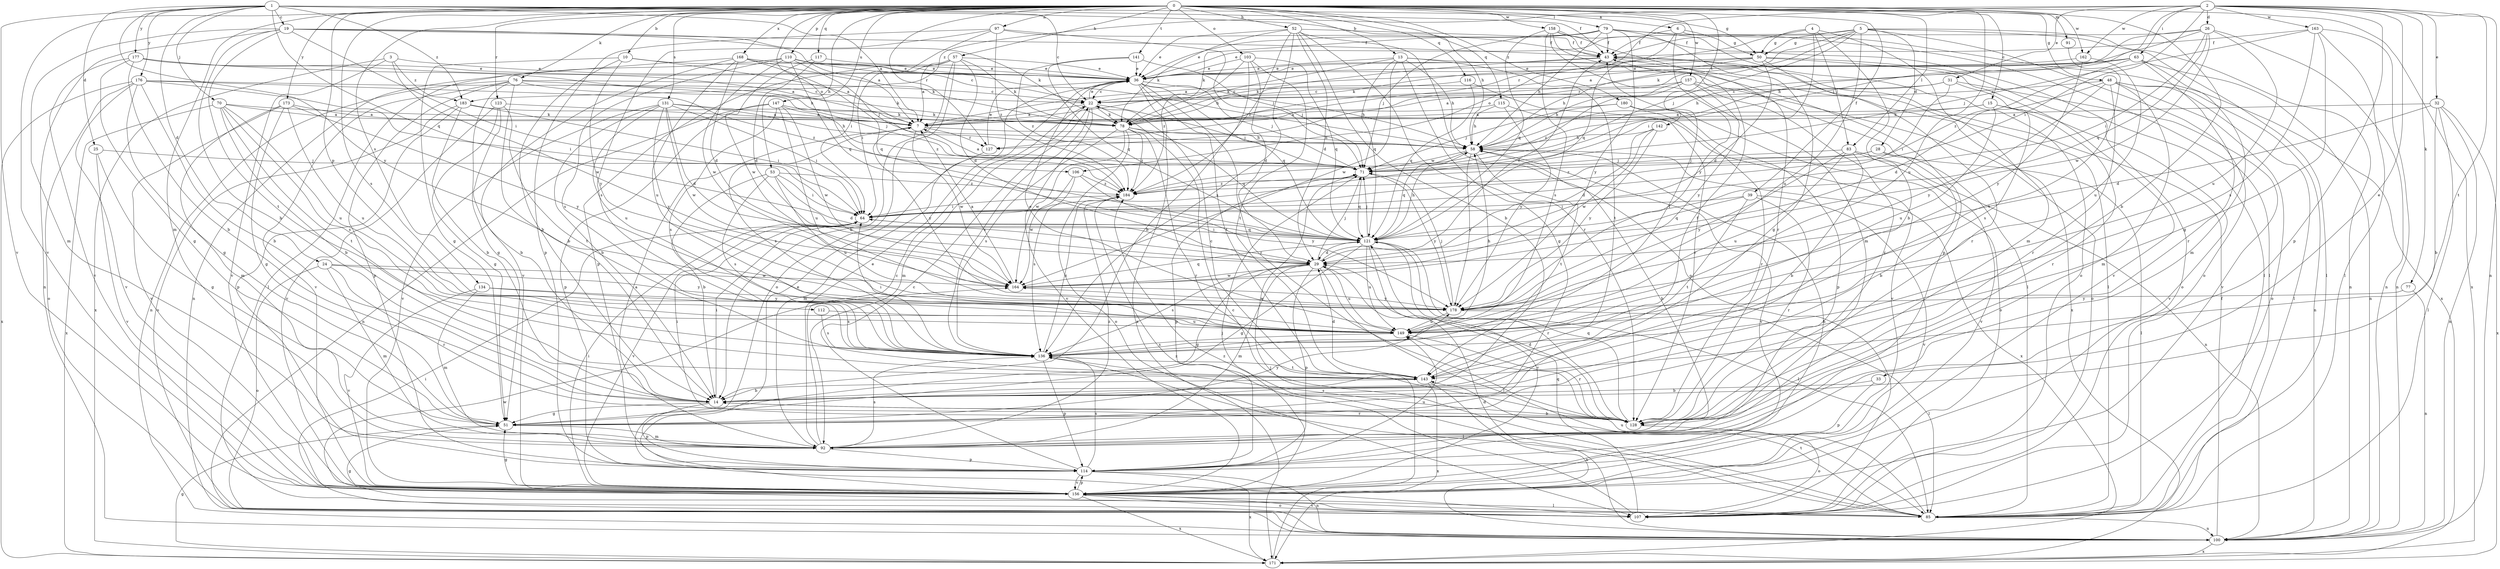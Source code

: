 strict digraph  {
0;
1;
2;
3;
4;
5;
6;
7;
10;
13;
14;
15;
19;
22;
24;
25;
26;
28;
29;
31;
32;
33;
36;
39;
43;
48;
50;
51;
52;
53;
57;
58;
63;
64;
70;
71;
76;
77;
78;
79;
83;
85;
91;
92;
97;
100;
103;
106;
107;
110;
112;
114;
115;
116;
117;
121;
123;
127;
128;
131;
134;
136;
141;
142;
143;
147;
149;
156;
157;
158;
162;
163;
164;
168;
171;
173;
176;
177;
178;
180;
183;
184;
0 -> 6  [label=a];
0 -> 10  [label=b];
0 -> 13  [label=b];
0 -> 14  [label=b];
0 -> 15  [label=c];
0 -> 39  [label=f];
0 -> 48  [label=g];
0 -> 52  [label=h];
0 -> 53  [label=h];
0 -> 57  [label=h];
0 -> 76  [label=k];
0 -> 79  [label=l];
0 -> 83  [label=l];
0 -> 91  [label=m];
0 -> 92  [label=m];
0 -> 97  [label=n];
0 -> 103  [label=o];
0 -> 106  [label=o];
0 -> 110  [label=p];
0 -> 112  [label=p];
0 -> 115  [label=q];
0 -> 116  [label=q];
0 -> 117  [label=q];
0 -> 123  [label=r];
0 -> 127  [label=r];
0 -> 131  [label=s];
0 -> 134  [label=s];
0 -> 136  [label=s];
0 -> 141  [label=t];
0 -> 142  [label=t];
0 -> 147  [label=u];
0 -> 149  [label=u];
0 -> 156  [label=v];
0 -> 157  [label=w];
0 -> 158  [label=w];
0 -> 162  [label=w];
0 -> 168  [label=x];
0 -> 171  [label=x];
0 -> 173  [label=y];
0 -> 180  [label=z];
1 -> 7  [label=a];
1 -> 19  [label=c];
1 -> 22  [label=c];
1 -> 24  [label=d];
1 -> 25  [label=d];
1 -> 43  [label=f];
1 -> 50  [label=g];
1 -> 58  [label=h];
1 -> 70  [label=j];
1 -> 121  [label=q];
1 -> 156  [label=v];
1 -> 176  [label=y];
1 -> 177  [label=y];
1 -> 178  [label=y];
1 -> 183  [label=z];
2 -> 26  [label=d];
2 -> 31  [label=e];
2 -> 32  [label=e];
2 -> 33  [label=e];
2 -> 63  [label=i];
2 -> 64  [label=i];
2 -> 71  [label=j];
2 -> 77  [label=k];
2 -> 100  [label=n];
2 -> 114  [label=p];
2 -> 127  [label=r];
2 -> 143  [label=t];
2 -> 162  [label=w];
2 -> 163  [label=w];
2 -> 183  [label=z];
3 -> 36  [label=e];
3 -> 156  [label=v];
3 -> 164  [label=w];
3 -> 171  [label=x];
3 -> 183  [label=z];
4 -> 14  [label=b];
4 -> 50  [label=g];
4 -> 64  [label=i];
4 -> 83  [label=l];
4 -> 92  [label=m];
4 -> 106  [label=o];
5 -> 28  [label=d];
5 -> 36  [label=e];
5 -> 50  [label=g];
5 -> 71  [label=j];
5 -> 78  [label=k];
5 -> 85  [label=l];
5 -> 100  [label=n];
5 -> 107  [label=o];
5 -> 127  [label=r];
5 -> 149  [label=u];
6 -> 43  [label=f];
6 -> 50  [label=g];
6 -> 121  [label=q];
6 -> 171  [label=x];
6 -> 178  [label=y];
7 -> 58  [label=h];
7 -> 127  [label=r];
7 -> 136  [label=s];
7 -> 164  [label=w];
7 -> 178  [label=y];
10 -> 7  [label=a];
10 -> 14  [label=b];
10 -> 36  [label=e];
10 -> 51  [label=g];
10 -> 178  [label=y];
13 -> 36  [label=e];
13 -> 51  [label=g];
13 -> 58  [label=h];
13 -> 78  [label=k];
13 -> 85  [label=l];
13 -> 121  [label=q];
13 -> 143  [label=t];
13 -> 164  [label=w];
14 -> 51  [label=g];
14 -> 64  [label=i];
14 -> 114  [label=p];
14 -> 128  [label=r];
15 -> 7  [label=a];
15 -> 78  [label=k];
15 -> 128  [label=r];
15 -> 149  [label=u];
15 -> 156  [label=v];
19 -> 7  [label=a];
19 -> 14  [label=b];
19 -> 43  [label=f];
19 -> 64  [label=i];
19 -> 78  [label=k];
19 -> 92  [label=m];
19 -> 100  [label=n];
19 -> 143  [label=t];
22 -> 7  [label=a];
22 -> 36  [label=e];
22 -> 71  [label=j];
22 -> 78  [label=k];
22 -> 92  [label=m];
22 -> 136  [label=s];
22 -> 156  [label=v];
24 -> 92  [label=m];
24 -> 107  [label=o];
24 -> 128  [label=r];
24 -> 164  [label=w];
24 -> 178  [label=y];
25 -> 51  [label=g];
25 -> 71  [label=j];
25 -> 156  [label=v];
26 -> 7  [label=a];
26 -> 43  [label=f];
26 -> 58  [label=h];
26 -> 64  [label=i];
26 -> 100  [label=n];
26 -> 121  [label=q];
26 -> 149  [label=u];
26 -> 164  [label=w];
28 -> 14  [label=b];
28 -> 71  [label=j];
28 -> 85  [label=l];
28 -> 184  [label=z];
29 -> 43  [label=f];
29 -> 51  [label=g];
29 -> 71  [label=j];
29 -> 85  [label=l];
29 -> 92  [label=m];
29 -> 114  [label=p];
29 -> 136  [label=s];
29 -> 149  [label=u];
29 -> 164  [label=w];
31 -> 7  [label=a];
31 -> 22  [label=c];
31 -> 64  [label=i];
31 -> 136  [label=s];
31 -> 156  [label=v];
32 -> 7  [label=a];
32 -> 14  [label=b];
32 -> 29  [label=d];
32 -> 85  [label=l];
32 -> 100  [label=n];
32 -> 171  [label=x];
33 -> 14  [label=b];
33 -> 114  [label=p];
36 -> 22  [label=c];
36 -> 58  [label=h];
36 -> 71  [label=j];
36 -> 121  [label=q];
36 -> 128  [label=r];
36 -> 143  [label=t];
36 -> 171  [label=x];
39 -> 64  [label=i];
39 -> 121  [label=q];
39 -> 128  [label=r];
39 -> 143  [label=t];
39 -> 156  [label=v];
43 -> 36  [label=e];
43 -> 78  [label=k];
43 -> 85  [label=l];
43 -> 171  [label=x];
48 -> 22  [label=c];
48 -> 29  [label=d];
48 -> 85  [label=l];
48 -> 92  [label=m];
48 -> 100  [label=n];
48 -> 107  [label=o];
48 -> 128  [label=r];
48 -> 178  [label=y];
50 -> 29  [label=d];
50 -> 36  [label=e];
50 -> 58  [label=h];
50 -> 78  [label=k];
50 -> 107  [label=o];
50 -> 128  [label=r];
50 -> 156  [label=v];
51 -> 92  [label=m];
51 -> 178  [label=y];
52 -> 14  [label=b];
52 -> 29  [label=d];
52 -> 36  [label=e];
52 -> 43  [label=f];
52 -> 78  [label=k];
52 -> 107  [label=o];
52 -> 128  [label=r];
52 -> 136  [label=s];
52 -> 184  [label=z];
53 -> 14  [label=b];
53 -> 29  [label=d];
53 -> 64  [label=i];
53 -> 136  [label=s];
53 -> 149  [label=u];
53 -> 184  [label=z];
57 -> 7  [label=a];
57 -> 14  [label=b];
57 -> 29  [label=d];
57 -> 36  [label=e];
57 -> 64  [label=i];
57 -> 78  [label=k];
57 -> 107  [label=o];
57 -> 114  [label=p];
58 -> 71  [label=w];
58 -> 121  [label=q];
58 -> 143  [label=t];
58 -> 156  [label=v];
58 -> 171  [label=x];
58 -> 178  [label=y];
63 -> 7  [label=a];
63 -> 36  [label=e];
63 -> 58  [label=h];
63 -> 92  [label=m];
63 -> 100  [label=n];
63 -> 128  [label=r];
63 -> 184  [label=z];
64 -> 121  [label=q];
64 -> 156  [label=v];
70 -> 7  [label=a];
70 -> 14  [label=b];
70 -> 78  [label=k];
70 -> 136  [label=s];
70 -> 143  [label=t];
70 -> 149  [label=u];
70 -> 171  [label=x];
71 -> 7  [label=a];
71 -> 114  [label=p];
71 -> 121  [label=q];
71 -> 178  [label=y];
71 -> 184  [label=z];
76 -> 14  [label=b];
76 -> 22  [label=c];
76 -> 51  [label=g];
76 -> 71  [label=j];
76 -> 78  [label=k];
76 -> 100  [label=n];
76 -> 114  [label=p];
76 -> 156  [label=v];
77 -> 100  [label=n];
77 -> 178  [label=y];
78 -> 58  [label=h];
78 -> 107  [label=o];
78 -> 121  [label=q];
78 -> 128  [label=r];
78 -> 136  [label=s];
78 -> 164  [label=w];
78 -> 184  [label=z];
79 -> 36  [label=e];
79 -> 43  [label=f];
79 -> 51  [label=g];
79 -> 58  [label=h];
79 -> 71  [label=j];
79 -> 78  [label=k];
79 -> 85  [label=l];
79 -> 107  [label=o];
79 -> 178  [label=y];
83 -> 14  [label=b];
83 -> 71  [label=j];
83 -> 100  [label=n];
83 -> 149  [label=u];
83 -> 156  [label=v];
83 -> 178  [label=y];
85 -> 22  [label=c];
85 -> 51  [label=g];
85 -> 100  [label=n];
85 -> 143  [label=t];
85 -> 149  [label=u];
85 -> 164  [label=w];
85 -> 184  [label=z];
91 -> 143  [label=t];
92 -> 7  [label=a];
92 -> 22  [label=c];
92 -> 36  [label=e];
92 -> 58  [label=h];
92 -> 114  [label=p];
92 -> 136  [label=s];
92 -> 184  [label=z];
97 -> 43  [label=f];
97 -> 64  [label=i];
97 -> 71  [label=j];
97 -> 114  [label=p];
97 -> 136  [label=s];
97 -> 184  [label=z];
100 -> 29  [label=d];
100 -> 43  [label=f];
100 -> 64  [label=i];
100 -> 171  [label=x];
103 -> 14  [label=b];
103 -> 29  [label=d];
103 -> 36  [label=e];
103 -> 121  [label=q];
103 -> 143  [label=t];
103 -> 184  [label=z];
106 -> 136  [label=s];
106 -> 164  [label=w];
106 -> 178  [label=y];
106 -> 184  [label=z];
107 -> 121  [label=q];
107 -> 156  [label=v];
107 -> 184  [label=z];
110 -> 22  [label=c];
110 -> 36  [label=e];
110 -> 58  [label=h];
110 -> 71  [label=j];
110 -> 100  [label=n];
110 -> 121  [label=q];
110 -> 136  [label=s];
110 -> 164  [label=w];
112 -> 136  [label=s];
112 -> 149  [label=u];
114 -> 22  [label=c];
114 -> 100  [label=n];
114 -> 136  [label=s];
114 -> 149  [label=u];
114 -> 156  [label=v];
114 -> 171  [label=x];
115 -> 7  [label=a];
115 -> 58  [label=h];
115 -> 156  [label=v];
115 -> 178  [label=y];
116 -> 22  [label=c];
116 -> 121  [label=q];
116 -> 128  [label=r];
117 -> 29  [label=d];
117 -> 36  [label=e];
117 -> 164  [label=w];
121 -> 29  [label=d];
121 -> 51  [label=g];
121 -> 58  [label=h];
121 -> 64  [label=i];
121 -> 71  [label=j];
121 -> 85  [label=l];
121 -> 128  [label=r];
121 -> 149  [label=u];
121 -> 156  [label=v];
123 -> 7  [label=a];
123 -> 14  [label=b];
123 -> 51  [label=g];
123 -> 143  [label=t];
123 -> 156  [label=v];
127 -> 36  [label=e];
127 -> 92  [label=m];
128 -> 14  [label=b];
128 -> 29  [label=d];
128 -> 64  [label=i];
128 -> 107  [label=o];
128 -> 121  [label=q];
128 -> 136  [label=s];
131 -> 7  [label=a];
131 -> 14  [label=b];
131 -> 29  [label=d];
131 -> 58  [label=h];
131 -> 64  [label=i];
131 -> 149  [label=u];
131 -> 156  [label=v];
131 -> 164  [label=w];
131 -> 178  [label=y];
134 -> 92  [label=m];
134 -> 136  [label=s];
134 -> 156  [label=v];
134 -> 178  [label=y];
136 -> 43  [label=f];
136 -> 64  [label=i];
136 -> 85  [label=l];
136 -> 114  [label=p];
136 -> 143  [label=t];
136 -> 184  [label=z];
141 -> 36  [label=e];
141 -> 71  [label=j];
141 -> 121  [label=q];
141 -> 184  [label=z];
142 -> 29  [label=d];
142 -> 58  [label=h];
142 -> 164  [label=w];
142 -> 178  [label=y];
143 -> 14  [label=b];
143 -> 22  [label=c];
143 -> 29  [label=d];
143 -> 43  [label=f];
143 -> 100  [label=n];
143 -> 171  [label=x];
147 -> 78  [label=k];
147 -> 100  [label=n];
147 -> 114  [label=p];
147 -> 136  [label=s];
147 -> 149  [label=u];
147 -> 164  [label=w];
147 -> 184  [label=z];
149 -> 36  [label=e];
149 -> 58  [label=h];
149 -> 128  [label=r];
149 -> 136  [label=s];
156 -> 36  [label=e];
156 -> 51  [label=g];
156 -> 58  [label=h];
156 -> 64  [label=i];
156 -> 71  [label=j];
156 -> 85  [label=l];
156 -> 107  [label=o];
156 -> 114  [label=p];
156 -> 171  [label=x];
157 -> 22  [label=c];
157 -> 58  [label=h];
157 -> 107  [label=o];
157 -> 128  [label=r];
157 -> 178  [label=y];
157 -> 184  [label=z];
158 -> 43  [label=f];
158 -> 85  [label=l];
158 -> 92  [label=m];
158 -> 114  [label=p];
158 -> 121  [label=q];
158 -> 128  [label=r];
158 -> 136  [label=s];
162 -> 36  [label=e];
162 -> 149  [label=u];
162 -> 178  [label=y];
163 -> 43  [label=f];
163 -> 51  [label=g];
163 -> 71  [label=j];
163 -> 85  [label=l];
163 -> 100  [label=n];
163 -> 136  [label=s];
164 -> 7  [label=a];
164 -> 121  [label=q];
164 -> 178  [label=y];
168 -> 29  [label=d];
168 -> 36  [label=e];
168 -> 78  [label=k];
168 -> 85  [label=l];
168 -> 121  [label=q];
168 -> 149  [label=u];
168 -> 156  [label=v];
171 -> 51  [label=g];
171 -> 71  [label=j];
173 -> 7  [label=a];
173 -> 51  [label=g];
173 -> 92  [label=m];
173 -> 149  [label=u];
173 -> 156  [label=v];
173 -> 178  [label=y];
176 -> 14  [label=b];
176 -> 22  [label=c];
176 -> 51  [label=g];
176 -> 64  [label=i];
176 -> 107  [label=o];
176 -> 156  [label=v];
176 -> 171  [label=x];
176 -> 184  [label=z];
177 -> 7  [label=a];
177 -> 14  [label=b];
177 -> 36  [label=e];
177 -> 51  [label=g];
177 -> 58  [label=h];
177 -> 156  [label=v];
178 -> 71  [label=j];
178 -> 85  [label=l];
178 -> 149  [label=u];
178 -> 164  [label=w];
180 -> 7  [label=a];
180 -> 71  [label=j];
180 -> 107  [label=o];
180 -> 114  [label=p];
180 -> 128  [label=r];
183 -> 14  [label=b];
183 -> 64  [label=i];
183 -> 78  [label=k];
183 -> 107  [label=o];
183 -> 114  [label=p];
184 -> 64  [label=i];
}

